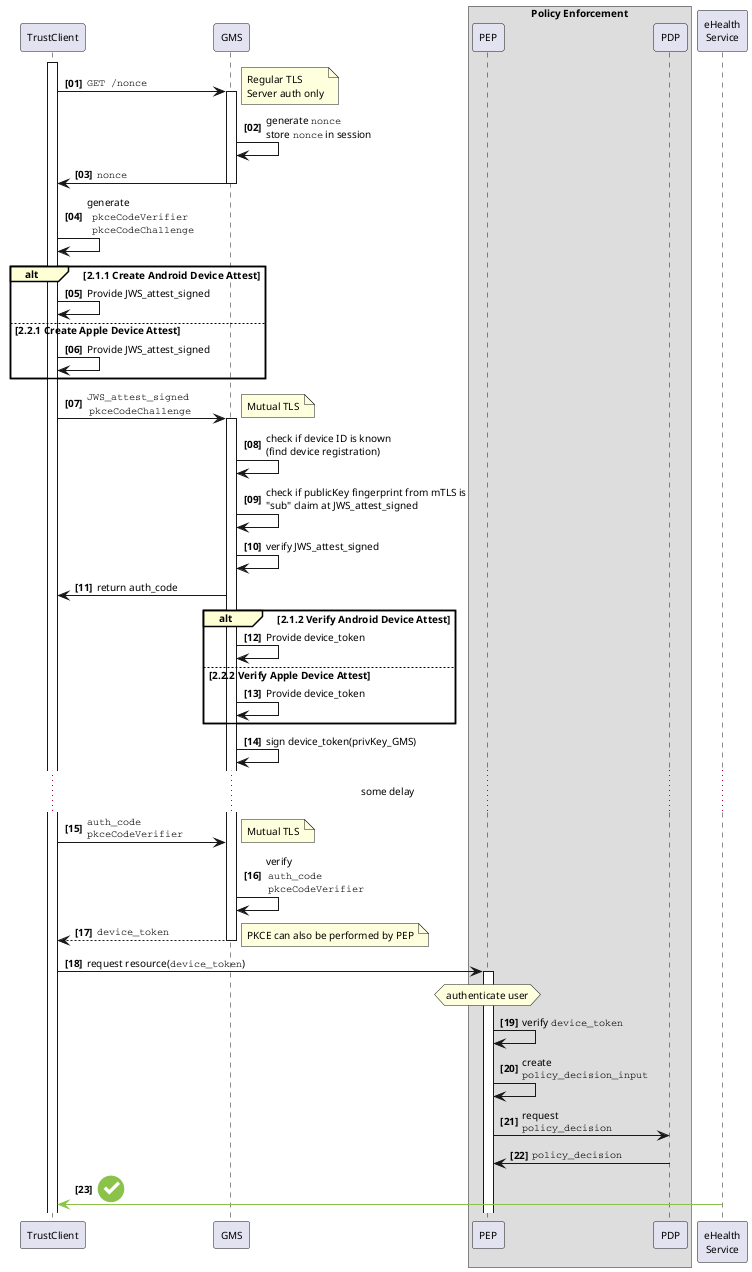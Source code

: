 @startuml DSR-RFC-02 Main Flow
autonumber "<b>[00]"
skinparam defaultFontSize 10
skinparam defaultFontName Helvetica
skinparam DefaultMonospacedFontName Courier
skinparam lengthAdjust none

activate TrustClient

participant GMS
box "Policy Enforcement"
participant PEP
participant PDP
end box
participant Backend as "eHealth\nService"

TrustClient -> GMS++: ""GET /nonce""
note right
Regular TLS
Server auth only
end note
GMS -> GMS: generate ""nonce""\nstore ""nonce"" in session
GMS -> TrustClient --: ""nonce""


TrustClient -> TrustClient: generate\n  ""pkceCodeVerifier""\n  ""pkceCodeChallenge""

alt#FEFFD5  2.1.1 Create Android Device Attest
TrustClient -> TrustClient: Provide JWS_attest_signed 
else 2.2.1 Create Apple Device Attest 
TrustClient -> TrustClient: Provide JWS_attest_signed 
end


TrustClient -> GMS ++ : ""JWS_attest_signed"" \n ""pkceCodeChallenge""  
note right
Mutual TLS
end note
GMS -> GMS: check if device ID is known\n(find device registration)
GMS -> GMS: check if publicKey fingerprint from mTLS is\n"sub" claim at JWS_attest_signed
GMS -> GMS: verify JWS_attest_signed  
GMS -> TrustClient: return auth_code

alt#FEFFD5 2.1.2 Verify Android Device Attest 
GMS -> GMS: Provide device_token 
else 2.2.2 Verify Apple Device Attest
GMS -> GMS: Provide device_token 
end

GMS -> GMS: sign device_token(privKey_GMS)
 
 ... some delay ...
 
TrustClient -> GMS: ""auth_code""\n""pkceCodeVerifier""
note right
Mutual TLS
end note
GMS -> GMS: verify\n ""auth_code""\n ""pkceCodeVerifier""
return ""device_token""
note right
PKCE can also be performed by PEP
end note

TrustClient -> PEP ++: request resource(""device_token"")
hnote over PEP: authenticate user
PEP -> PEP: verify ""device_token""
PEP -> PEP: create \n""policy_decision_input""

PEP -> PDP: request \n""policy_decision""
PDP -> PEP: ""policy_decision""

Backend -[#8BC34A]> TrustClient: <font color="#8BC34A"><&circle-check*4.0>
   

/'
group Android
TrustClient -> TrustClient: trigger Play Integrity API(nonce_PlayIntegrityAPI),\n\tcreate keypair keypair_attest_derived(pubkey_mTLS),\n\tAttestCert_derived(nonce_attest_derived),\n\tcollect device_attributes_security
TrustClient -> TrustClient: create JWT_attest(\n\tTYPE_ANDROID,\n\tintegrity_verdict,\n\tAttestCert_derived,\n\tdevice_attributes_security,\n\tnonce)
TrustClient -> TrustClient: sign JWT_attest with keypair_attest_derived
end Android

group Apple
TrustClient -> TrustClient: trigger AppAttestAPI assertion(\n\tnonce_attest_derived | fingerprint(pubkey_mTLS)\n),\ncollect device_attributes_security
TrustClient -> TrustClient: create JWT_attest(\n\tTYPE_iOS,\n\tassertion,\n\tdevice_attributes_security,\n\tnonce)
TrustClient -> TrustClient: sign JWT_attest with keypair_attest_sign
end Apple
'/

@enduml

